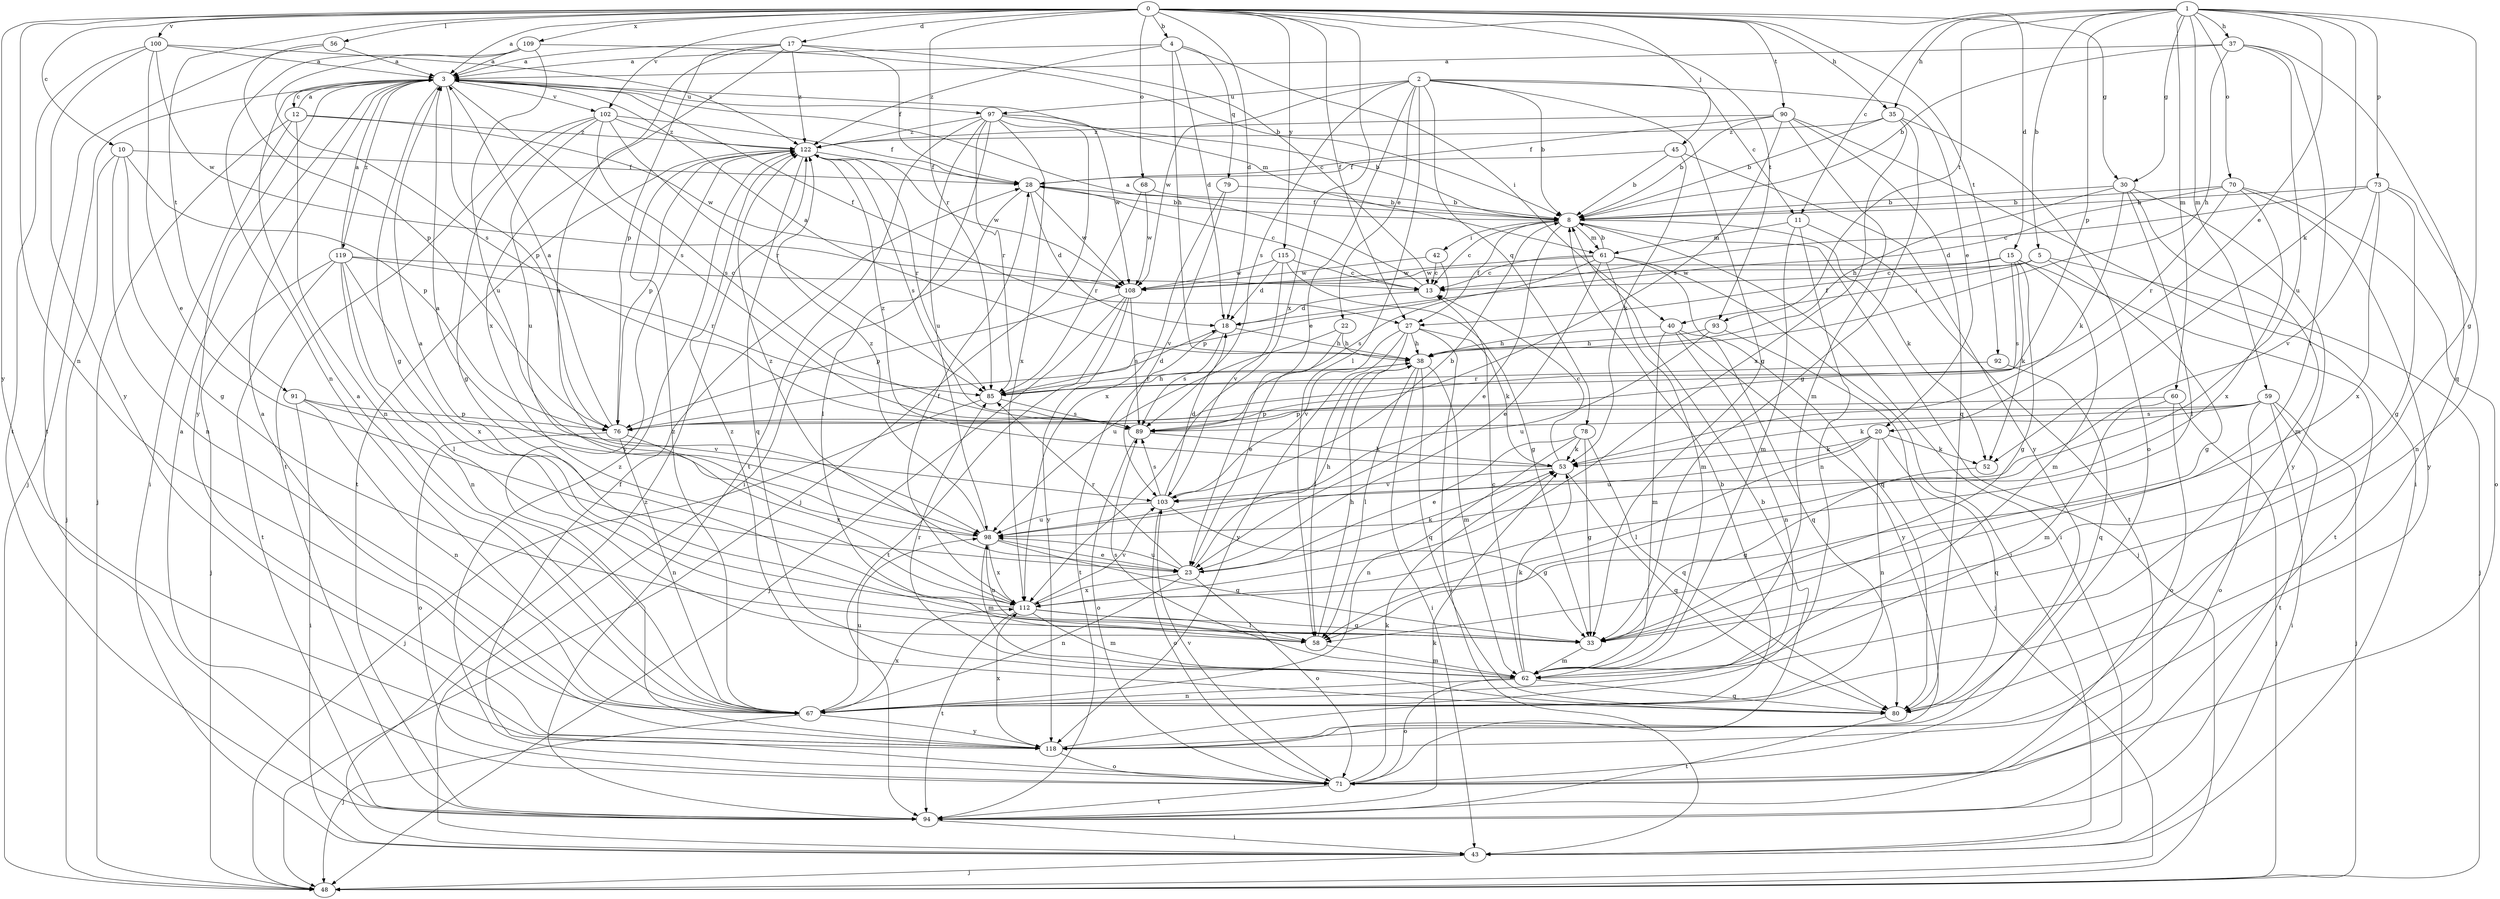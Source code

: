 strict digraph  {
0;
1;
2;
3;
4;
5;
8;
10;
11;
12;
13;
15;
17;
18;
20;
22;
23;
27;
28;
30;
33;
35;
37;
38;
40;
42;
43;
45;
48;
52;
53;
56;
58;
59;
60;
61;
62;
67;
68;
70;
71;
73;
76;
78;
79;
80;
85;
89;
90;
91;
92;
93;
94;
97;
98;
100;
102;
103;
108;
109;
112;
115;
118;
119;
122;
0 -> 3  [label=a];
0 -> 4  [label=b];
0 -> 10  [label=c];
0 -> 15  [label=d];
0 -> 17  [label=d];
0 -> 18  [label=d];
0 -> 27  [label=f];
0 -> 30  [label=g];
0 -> 35  [label=h];
0 -> 45  [label=j];
0 -> 56  [label=l];
0 -> 67  [label=n];
0 -> 68  [label=o];
0 -> 85  [label=r];
0 -> 90  [label=t];
0 -> 91  [label=t];
0 -> 92  [label=t];
0 -> 93  [label=t];
0 -> 100  [label=v];
0 -> 102  [label=v];
0 -> 109  [label=x];
0 -> 112  [label=x];
0 -> 115  [label=y];
0 -> 118  [label=y];
1 -> 5  [label=b];
1 -> 11  [label=c];
1 -> 20  [label=e];
1 -> 30  [label=g];
1 -> 33  [label=g];
1 -> 35  [label=h];
1 -> 37  [label=h];
1 -> 52  [label=k];
1 -> 59  [label=m];
1 -> 60  [label=m];
1 -> 70  [label=o];
1 -> 73  [label=p];
1 -> 76  [label=p];
1 -> 93  [label=t];
2 -> 8  [label=b];
2 -> 11  [label=c];
2 -> 20  [label=e];
2 -> 22  [label=e];
2 -> 23  [label=e];
2 -> 33  [label=g];
2 -> 58  [label=l];
2 -> 78  [label=q];
2 -> 89  [label=s];
2 -> 97  [label=u];
2 -> 108  [label=w];
3 -> 12  [label=c];
3 -> 27  [label=f];
3 -> 33  [label=g];
3 -> 48  [label=j];
3 -> 61  [label=m];
3 -> 76  [label=p];
3 -> 89  [label=s];
3 -> 97  [label=u];
3 -> 102  [label=v];
3 -> 118  [label=y];
3 -> 119  [label=z];
4 -> 3  [label=a];
4 -> 18  [label=d];
4 -> 38  [label=h];
4 -> 40  [label=i];
4 -> 79  [label=q];
4 -> 122  [label=z];
5 -> 27  [label=f];
5 -> 33  [label=g];
5 -> 40  [label=i];
5 -> 48  [label=j];
5 -> 108  [label=w];
8 -> 13  [label=c];
8 -> 23  [label=e];
8 -> 27  [label=f];
8 -> 28  [label=f];
8 -> 42  [label=i];
8 -> 43  [label=i];
8 -> 48  [label=j];
8 -> 52  [label=k];
8 -> 61  [label=m];
10 -> 28  [label=f];
10 -> 33  [label=g];
10 -> 48  [label=j];
10 -> 67  [label=n];
10 -> 76  [label=p];
11 -> 61  [label=m];
11 -> 62  [label=m];
11 -> 67  [label=n];
11 -> 94  [label=t];
12 -> 3  [label=a];
12 -> 43  [label=i];
12 -> 48  [label=j];
12 -> 67  [label=n];
12 -> 108  [label=w];
12 -> 122  [label=z];
13 -> 3  [label=a];
13 -> 18  [label=d];
15 -> 13  [label=c];
15 -> 33  [label=g];
15 -> 52  [label=k];
15 -> 62  [label=m];
15 -> 89  [label=s];
15 -> 94  [label=t];
15 -> 108  [label=w];
17 -> 3  [label=a];
17 -> 13  [label=c];
17 -> 28  [label=f];
17 -> 76  [label=p];
17 -> 98  [label=u];
17 -> 112  [label=x];
17 -> 122  [label=z];
18 -> 38  [label=h];
18 -> 89  [label=s];
18 -> 94  [label=t];
20 -> 52  [label=k];
20 -> 53  [label=k];
20 -> 58  [label=l];
20 -> 67  [label=n];
20 -> 80  [label=q];
20 -> 98  [label=u];
22 -> 23  [label=e];
22 -> 38  [label=h];
22 -> 98  [label=u];
23 -> 38  [label=h];
23 -> 53  [label=k];
23 -> 67  [label=n];
23 -> 71  [label=o];
23 -> 85  [label=r];
23 -> 98  [label=u];
23 -> 112  [label=x];
23 -> 122  [label=z];
27 -> 38  [label=h];
27 -> 43  [label=i];
27 -> 53  [label=k];
27 -> 58  [label=l];
27 -> 103  [label=v];
27 -> 118  [label=y];
28 -> 8  [label=b];
28 -> 13  [label=c];
28 -> 18  [label=d];
28 -> 58  [label=l];
28 -> 108  [label=w];
30 -> 8  [label=b];
30 -> 38  [label=h];
30 -> 53  [label=k];
30 -> 58  [label=l];
30 -> 62  [label=m];
30 -> 118  [label=y];
33 -> 62  [label=m];
35 -> 8  [label=b];
35 -> 33  [label=g];
35 -> 71  [label=o];
35 -> 112  [label=x];
35 -> 122  [label=z];
37 -> 3  [label=a];
37 -> 8  [label=b];
37 -> 38  [label=h];
37 -> 58  [label=l];
37 -> 80  [label=q];
37 -> 98  [label=u];
38 -> 3  [label=a];
38 -> 43  [label=i];
38 -> 58  [label=l];
38 -> 62  [label=m];
38 -> 80  [label=q];
38 -> 85  [label=r];
40 -> 38  [label=h];
40 -> 62  [label=m];
40 -> 67  [label=n];
40 -> 80  [label=q];
40 -> 118  [label=y];
42 -> 13  [label=c];
42 -> 76  [label=p];
42 -> 108  [label=w];
43 -> 48  [label=j];
43 -> 122  [label=z];
45 -> 8  [label=b];
45 -> 28  [label=f];
45 -> 53  [label=k];
45 -> 118  [label=y];
52 -> 33  [label=g];
53 -> 13  [label=c];
53 -> 80  [label=q];
53 -> 103  [label=v];
53 -> 122  [label=z];
56 -> 3  [label=a];
56 -> 76  [label=p];
56 -> 94  [label=t];
58 -> 38  [label=h];
58 -> 62  [label=m];
58 -> 98  [label=u];
59 -> 43  [label=i];
59 -> 48  [label=j];
59 -> 53  [label=k];
59 -> 71  [label=o];
59 -> 76  [label=p];
59 -> 89  [label=s];
59 -> 94  [label=t];
60 -> 48  [label=j];
60 -> 62  [label=m];
60 -> 71  [label=o];
60 -> 76  [label=p];
61 -> 8  [label=b];
61 -> 13  [label=c];
61 -> 23  [label=e];
61 -> 43  [label=i];
61 -> 62  [label=m];
61 -> 80  [label=q];
61 -> 89  [label=s];
61 -> 108  [label=w];
62 -> 13  [label=c];
62 -> 53  [label=k];
62 -> 67  [label=n];
62 -> 71  [label=o];
62 -> 80  [label=q];
62 -> 85  [label=r];
62 -> 89  [label=s];
67 -> 3  [label=a];
67 -> 48  [label=j];
67 -> 98  [label=u];
67 -> 112  [label=x];
67 -> 118  [label=y];
67 -> 122  [label=z];
68 -> 8  [label=b];
68 -> 85  [label=r];
68 -> 108  [label=w];
70 -> 8  [label=b];
70 -> 18  [label=d];
70 -> 71  [label=o];
70 -> 85  [label=r];
70 -> 112  [label=x];
70 -> 118  [label=y];
71 -> 3  [label=a];
71 -> 8  [label=b];
71 -> 28  [label=f];
71 -> 53  [label=k];
71 -> 94  [label=t];
71 -> 103  [label=v];
71 -> 122  [label=z];
73 -> 8  [label=b];
73 -> 13  [label=c];
73 -> 33  [label=g];
73 -> 67  [label=n];
73 -> 103  [label=v];
73 -> 112  [label=x];
76 -> 3  [label=a];
76 -> 67  [label=n];
76 -> 71  [label=o];
76 -> 112  [label=x];
78 -> 23  [label=e];
78 -> 33  [label=g];
78 -> 53  [label=k];
78 -> 67  [label=n];
78 -> 80  [label=q];
79 -> 8  [label=b];
79 -> 103  [label=v];
79 -> 112  [label=x];
80 -> 94  [label=t];
80 -> 122  [label=z];
85 -> 18  [label=d];
85 -> 38  [label=h];
85 -> 48  [label=j];
85 -> 89  [label=s];
89 -> 53  [label=k];
89 -> 71  [label=o];
90 -> 8  [label=b];
90 -> 28  [label=f];
90 -> 43  [label=i];
90 -> 62  [label=m];
90 -> 80  [label=q];
90 -> 89  [label=s];
90 -> 122  [label=z];
91 -> 43  [label=i];
91 -> 67  [label=n];
91 -> 76  [label=p];
91 -> 103  [label=v];
92 -> 80  [label=q];
92 -> 85  [label=r];
93 -> 38  [label=h];
93 -> 48  [label=j];
93 -> 98  [label=u];
94 -> 43  [label=i];
94 -> 53  [label=k];
97 -> 8  [label=b];
97 -> 43  [label=i];
97 -> 48  [label=j];
97 -> 85  [label=r];
97 -> 94  [label=t];
97 -> 98  [label=u];
97 -> 108  [label=w];
97 -> 112  [label=x];
97 -> 122  [label=z];
98 -> 3  [label=a];
98 -> 23  [label=e];
98 -> 33  [label=g];
98 -> 62  [label=m];
98 -> 112  [label=x];
98 -> 122  [label=z];
100 -> 3  [label=a];
100 -> 23  [label=e];
100 -> 94  [label=t];
100 -> 108  [label=w];
100 -> 118  [label=y];
100 -> 122  [label=z];
102 -> 28  [label=f];
102 -> 33  [label=g];
102 -> 85  [label=r];
102 -> 89  [label=s];
102 -> 94  [label=t];
102 -> 98  [label=u];
102 -> 122  [label=z];
103 -> 8  [label=b];
103 -> 18  [label=d];
103 -> 33  [label=g];
103 -> 71  [label=o];
103 -> 89  [label=s];
103 -> 98  [label=u];
108 -> 48  [label=j];
108 -> 76  [label=p];
108 -> 89  [label=s];
108 -> 94  [label=t];
108 -> 118  [label=y];
109 -> 3  [label=a];
109 -> 8  [label=b];
109 -> 67  [label=n];
109 -> 89  [label=s];
109 -> 98  [label=u];
112 -> 3  [label=a];
112 -> 28  [label=f];
112 -> 33  [label=g];
112 -> 58  [label=l];
112 -> 62  [label=m];
112 -> 94  [label=t];
112 -> 103  [label=v];
115 -> 13  [label=c];
115 -> 18  [label=d];
115 -> 33  [label=g];
115 -> 103  [label=v];
115 -> 108  [label=w];
118 -> 3  [label=a];
118 -> 8  [label=b];
118 -> 71  [label=o];
118 -> 112  [label=x];
119 -> 3  [label=a];
119 -> 13  [label=c];
119 -> 48  [label=j];
119 -> 58  [label=l];
119 -> 67  [label=n];
119 -> 85  [label=r];
119 -> 94  [label=t];
119 -> 112  [label=x];
122 -> 28  [label=f];
122 -> 76  [label=p];
122 -> 80  [label=q];
122 -> 85  [label=r];
122 -> 89  [label=s];
122 -> 94  [label=t];
122 -> 108  [label=w];
122 -> 118  [label=y];
}
